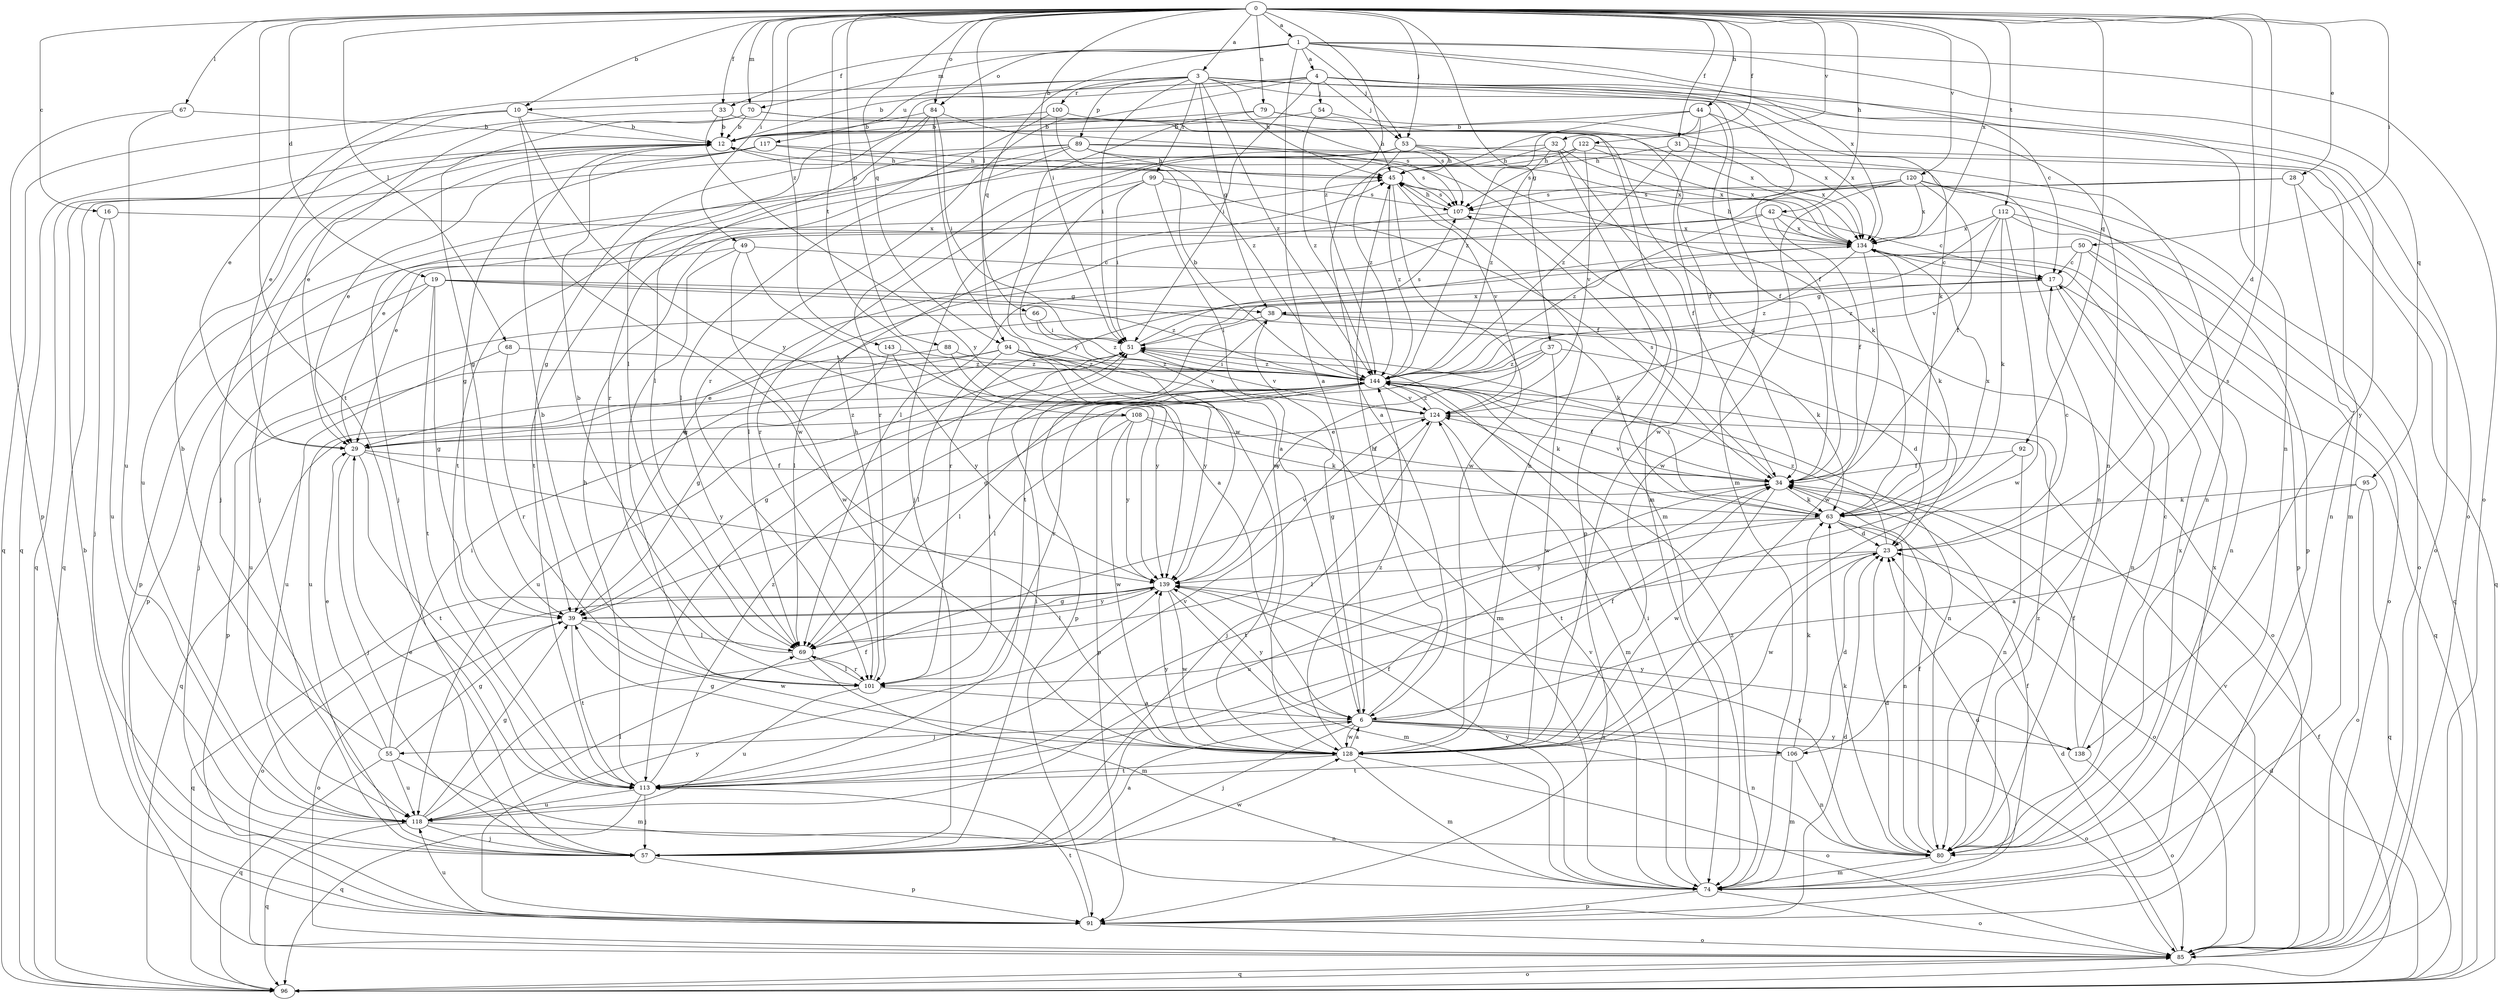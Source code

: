 strict digraph  {
0;
1;
3;
4;
6;
10;
12;
16;
17;
19;
23;
28;
29;
31;
32;
33;
34;
37;
38;
39;
42;
44;
45;
49;
50;
51;
53;
54;
55;
57;
63;
66;
67;
68;
69;
70;
74;
79;
80;
84;
85;
88;
89;
91;
92;
94;
95;
96;
99;
100;
101;
106;
107;
108;
112;
113;
117;
118;
120;
122;
124;
128;
134;
138;
139;
143;
144;
0 -> 1  [label=a];
0 -> 3  [label=a];
0 -> 10  [label=b];
0 -> 16  [label=c];
0 -> 19  [label=d];
0 -> 23  [label=d];
0 -> 28  [label=e];
0 -> 31  [label=f];
0 -> 32  [label=f];
0 -> 33  [label=f];
0 -> 37  [label=g];
0 -> 42  [label=h];
0 -> 44  [label=h];
0 -> 49  [label=i];
0 -> 50  [label=i];
0 -> 51  [label=i];
0 -> 53  [label=j];
0 -> 66  [label=l];
0 -> 67  [label=l];
0 -> 68  [label=l];
0 -> 70  [label=m];
0 -> 79  [label=n];
0 -> 84  [label=o];
0 -> 88  [label=p];
0 -> 92  [label=q];
0 -> 94  [label=q];
0 -> 106  [label=s];
0 -> 108  [label=t];
0 -> 112  [label=t];
0 -> 113  [label=t];
0 -> 120  [label=v];
0 -> 122  [label=v];
0 -> 134  [label=x];
0 -> 143  [label=z];
0 -> 144  [label=z];
1 -> 4  [label=a];
1 -> 6  [label=a];
1 -> 33  [label=f];
1 -> 53  [label=j];
1 -> 70  [label=m];
1 -> 80  [label=n];
1 -> 84  [label=o];
1 -> 85  [label=o];
1 -> 94  [label=q];
1 -> 95  [label=q];
1 -> 134  [label=x];
3 -> 29  [label=e];
3 -> 38  [label=g];
3 -> 45  [label=h];
3 -> 51  [label=i];
3 -> 63  [label=k];
3 -> 69  [label=l];
3 -> 74  [label=m];
3 -> 85  [label=o];
3 -> 89  [label=p];
3 -> 99  [label=r];
3 -> 100  [label=r];
3 -> 117  [label=u];
3 -> 138  [label=y];
3 -> 144  [label=z];
4 -> 10  [label=b];
4 -> 12  [label=b];
4 -> 17  [label=c];
4 -> 34  [label=f];
4 -> 51  [label=i];
4 -> 53  [label=j];
4 -> 54  [label=j];
4 -> 80  [label=n];
4 -> 101  [label=r];
6 -> 34  [label=f];
6 -> 38  [label=g];
6 -> 45  [label=h];
6 -> 55  [label=j];
6 -> 57  [label=j];
6 -> 80  [label=n];
6 -> 85  [label=o];
6 -> 106  [label=s];
6 -> 128  [label=w];
6 -> 138  [label=y];
6 -> 139  [label=y];
10 -> 12  [label=b];
10 -> 29  [label=e];
10 -> 96  [label=q];
10 -> 128  [label=w];
10 -> 139  [label=y];
12 -> 45  [label=h];
12 -> 57  [label=j];
12 -> 96  [label=q];
16 -> 57  [label=j];
16 -> 118  [label=u];
16 -> 134  [label=x];
17 -> 38  [label=g];
17 -> 69  [label=l];
17 -> 80  [label=n];
17 -> 96  [label=q];
19 -> 38  [label=g];
19 -> 39  [label=g];
19 -> 57  [label=j];
19 -> 63  [label=k];
19 -> 91  [label=p];
19 -> 113  [label=t];
19 -> 144  [label=z];
23 -> 17  [label=c];
23 -> 101  [label=r];
23 -> 128  [label=w];
23 -> 139  [label=y];
23 -> 144  [label=z];
28 -> 29  [label=e];
28 -> 80  [label=n];
28 -> 96  [label=q];
28 -> 107  [label=s];
29 -> 34  [label=f];
29 -> 57  [label=j];
29 -> 113  [label=t];
29 -> 139  [label=y];
29 -> 144  [label=z];
31 -> 45  [label=h];
31 -> 85  [label=o];
31 -> 134  [label=x];
31 -> 144  [label=z];
32 -> 34  [label=f];
32 -> 45  [label=h];
32 -> 91  [label=p];
32 -> 101  [label=r];
32 -> 134  [label=x];
32 -> 144  [label=z];
33 -> 12  [label=b];
33 -> 23  [label=d];
33 -> 96  [label=q];
33 -> 139  [label=y];
34 -> 63  [label=k];
34 -> 107  [label=s];
34 -> 113  [label=t];
34 -> 124  [label=v];
34 -> 128  [label=w];
37 -> 23  [label=d];
37 -> 39  [label=g];
37 -> 128  [label=w];
37 -> 139  [label=y];
37 -> 144  [label=z];
38 -> 51  [label=i];
38 -> 63  [label=k];
38 -> 85  [label=o];
38 -> 91  [label=p];
39 -> 69  [label=l];
39 -> 85  [label=o];
39 -> 113  [label=t];
39 -> 128  [label=w];
39 -> 139  [label=y];
42 -> 17  [label=c];
42 -> 29  [label=e];
42 -> 34  [label=f];
42 -> 134  [label=x];
42 -> 144  [label=z];
44 -> 6  [label=a];
44 -> 12  [label=b];
44 -> 34  [label=f];
44 -> 128  [label=w];
44 -> 134  [label=x];
44 -> 144  [label=z];
45 -> 107  [label=s];
45 -> 124  [label=v];
45 -> 128  [label=w];
45 -> 144  [label=z];
49 -> 6  [label=a];
49 -> 17  [label=c];
49 -> 91  [label=p];
49 -> 101  [label=r];
49 -> 128  [label=w];
50 -> 17  [label=c];
50 -> 39  [label=g];
50 -> 80  [label=n];
50 -> 85  [label=o];
50 -> 144  [label=z];
51 -> 107  [label=s];
51 -> 113  [label=t];
51 -> 118  [label=u];
51 -> 124  [label=v];
51 -> 134  [label=x];
51 -> 144  [label=z];
53 -> 45  [label=h];
53 -> 63  [label=k];
53 -> 80  [label=n];
53 -> 113  [label=t];
53 -> 118  [label=u];
53 -> 144  [label=z];
54 -> 12  [label=b];
54 -> 134  [label=x];
54 -> 144  [label=z];
55 -> 12  [label=b];
55 -> 29  [label=e];
55 -> 39  [label=g];
55 -> 51  [label=i];
55 -> 74  [label=m];
55 -> 96  [label=q];
55 -> 118  [label=u];
57 -> 6  [label=a];
57 -> 29  [label=e];
57 -> 34  [label=f];
57 -> 51  [label=i];
57 -> 91  [label=p];
57 -> 128  [label=w];
63 -> 23  [label=d];
63 -> 51  [label=i];
63 -> 69  [label=l];
63 -> 80  [label=n];
63 -> 85  [label=o];
63 -> 118  [label=u];
63 -> 134  [label=x];
66 -> 51  [label=i];
66 -> 118  [label=u];
66 -> 144  [label=z];
67 -> 12  [label=b];
67 -> 91  [label=p];
67 -> 118  [label=u];
68 -> 101  [label=r];
68 -> 118  [label=u];
68 -> 144  [label=z];
69 -> 12  [label=b];
69 -> 74  [label=m];
69 -> 101  [label=r];
70 -> 12  [label=b];
70 -> 29  [label=e];
70 -> 39  [label=g];
70 -> 74  [label=m];
70 -> 134  [label=x];
74 -> 23  [label=d];
74 -> 34  [label=f];
74 -> 51  [label=i];
74 -> 85  [label=o];
74 -> 91  [label=p];
74 -> 124  [label=v];
74 -> 134  [label=x];
74 -> 139  [label=y];
74 -> 144  [label=z];
79 -> 12  [label=b];
79 -> 34  [label=f];
79 -> 45  [label=h];
79 -> 139  [label=y];
80 -> 23  [label=d];
80 -> 34  [label=f];
80 -> 63  [label=k];
80 -> 74  [label=m];
80 -> 134  [label=x];
80 -> 139  [label=y];
80 -> 144  [label=z];
84 -> 12  [label=b];
84 -> 39  [label=g];
84 -> 51  [label=i];
84 -> 69  [label=l];
84 -> 107  [label=s];
84 -> 128  [label=w];
85 -> 12  [label=b];
85 -> 23  [label=d];
85 -> 96  [label=q];
85 -> 124  [label=v];
88 -> 29  [label=e];
88 -> 139  [label=y];
88 -> 144  [label=z];
89 -> 45  [label=h];
89 -> 57  [label=j];
89 -> 69  [label=l];
89 -> 74  [label=m];
89 -> 80  [label=n];
89 -> 96  [label=q];
89 -> 107  [label=s];
89 -> 113  [label=t];
91 -> 23  [label=d];
91 -> 85  [label=o];
91 -> 113  [label=t];
91 -> 118  [label=u];
91 -> 139  [label=y];
92 -> 34  [label=f];
92 -> 80  [label=n];
92 -> 113  [label=t];
94 -> 69  [label=l];
94 -> 74  [label=m];
94 -> 91  [label=p];
94 -> 118  [label=u];
94 -> 124  [label=v];
94 -> 139  [label=y];
94 -> 144  [label=z];
95 -> 6  [label=a];
95 -> 63  [label=k];
95 -> 85  [label=o];
95 -> 96  [label=q];
96 -> 23  [label=d];
96 -> 34  [label=f];
96 -> 85  [label=o];
99 -> 6  [label=a];
99 -> 34  [label=f];
99 -> 51  [label=i];
99 -> 101  [label=r];
99 -> 107  [label=s];
99 -> 128  [label=w];
100 -> 12  [label=b];
100 -> 101  [label=r];
100 -> 107  [label=s];
100 -> 144  [label=z];
101 -> 6  [label=a];
101 -> 12  [label=b];
101 -> 45  [label=h];
101 -> 51  [label=i];
101 -> 69  [label=l];
101 -> 118  [label=u];
106 -> 23  [label=d];
106 -> 63  [label=k];
106 -> 74  [label=m];
106 -> 80  [label=n];
106 -> 113  [label=t];
107 -> 45  [label=h];
107 -> 69  [label=l];
107 -> 134  [label=x];
108 -> 29  [label=e];
108 -> 34  [label=f];
108 -> 63  [label=k];
108 -> 69  [label=l];
108 -> 128  [label=w];
108 -> 139  [label=y];
112 -> 63  [label=k];
112 -> 91  [label=p];
112 -> 96  [label=q];
112 -> 113  [label=t];
112 -> 124  [label=v];
112 -> 128  [label=w];
112 -> 134  [label=x];
113 -> 45  [label=h];
113 -> 57  [label=j];
113 -> 96  [label=q];
113 -> 118  [label=u];
113 -> 124  [label=v];
113 -> 144  [label=z];
117 -> 29  [label=e];
117 -> 39  [label=g];
117 -> 45  [label=h];
117 -> 57  [label=j];
117 -> 134  [label=x];
118 -> 34  [label=f];
118 -> 39  [label=g];
118 -> 57  [label=j];
118 -> 69  [label=l];
118 -> 80  [label=n];
118 -> 96  [label=q];
120 -> 34  [label=f];
120 -> 69  [label=l];
120 -> 85  [label=o];
120 -> 91  [label=p];
120 -> 107  [label=s];
120 -> 128  [label=w];
120 -> 134  [label=x];
122 -> 45  [label=h];
122 -> 57  [label=j];
122 -> 74  [label=m];
122 -> 107  [label=s];
122 -> 124  [label=v];
122 -> 134  [label=x];
124 -> 29  [label=e];
124 -> 57  [label=j];
124 -> 74  [label=m];
124 -> 144  [label=z];
128 -> 6  [label=a];
128 -> 39  [label=g];
128 -> 45  [label=h];
128 -> 74  [label=m];
128 -> 85  [label=o];
128 -> 113  [label=t];
128 -> 139  [label=y];
128 -> 144  [label=z];
134 -> 17  [label=c];
134 -> 45  [label=h];
134 -> 63  [label=k];
134 -> 101  [label=r];
134 -> 128  [label=w];
134 -> 144  [label=z];
138 -> 17  [label=c];
138 -> 34  [label=f];
138 -> 85  [label=o];
138 -> 139  [label=y];
139 -> 39  [label=g];
139 -> 69  [label=l];
139 -> 74  [label=m];
139 -> 85  [label=o];
139 -> 96  [label=q];
139 -> 124  [label=v];
139 -> 128  [label=w];
143 -> 39  [label=g];
143 -> 139  [label=y];
143 -> 144  [label=z];
144 -> 12  [label=b];
144 -> 34  [label=f];
144 -> 39  [label=g];
144 -> 51  [label=i];
144 -> 63  [label=k];
144 -> 69  [label=l];
144 -> 80  [label=n];
144 -> 91  [label=p];
144 -> 96  [label=q];
144 -> 101  [label=r];
144 -> 124  [label=v];
}
